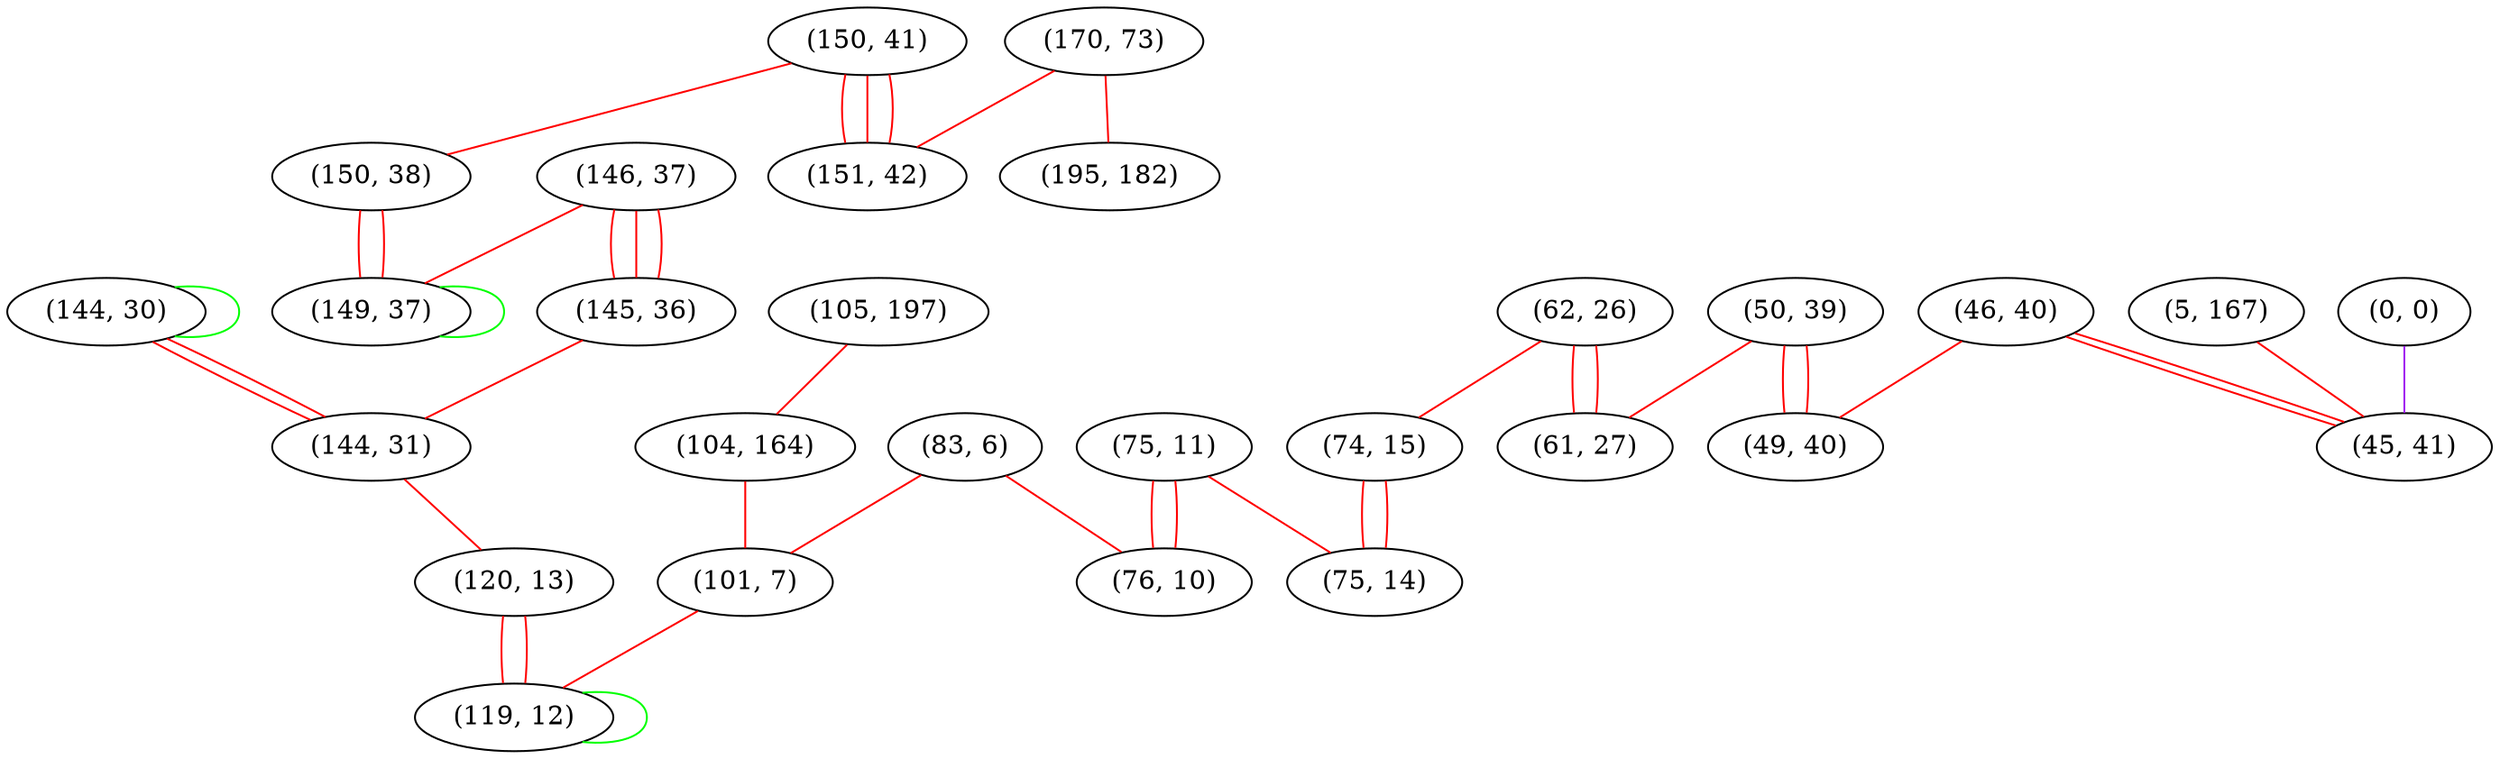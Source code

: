 graph "" {
"(83, 6)";
"(146, 37)";
"(0, 0)";
"(105, 197)";
"(170, 73)";
"(62, 26)";
"(195, 182)";
"(50, 39)";
"(150, 41)";
"(150, 38)";
"(46, 40)";
"(145, 36)";
"(104, 164)";
"(49, 40)";
"(101, 7)";
"(75, 11)";
"(144, 30)";
"(5, 167)";
"(74, 15)";
"(149, 37)";
"(75, 14)";
"(45, 41)";
"(151, 42)";
"(144, 31)";
"(120, 13)";
"(119, 12)";
"(76, 10)";
"(61, 27)";
"(83, 6)" -- "(76, 10)"  [color=red, key=0, weight=1];
"(83, 6)" -- "(101, 7)"  [color=red, key=0, weight=1];
"(146, 37)" -- "(149, 37)"  [color=red, key=0, weight=1];
"(146, 37)" -- "(145, 36)"  [color=red, key=0, weight=1];
"(146, 37)" -- "(145, 36)"  [color=red, key=1, weight=1];
"(146, 37)" -- "(145, 36)"  [color=red, key=2, weight=1];
"(0, 0)" -- "(45, 41)"  [color=purple, key=0, weight=4];
"(105, 197)" -- "(104, 164)"  [color=red, key=0, weight=1];
"(170, 73)" -- "(195, 182)"  [color=red, key=0, weight=1];
"(170, 73)" -- "(151, 42)"  [color=red, key=0, weight=1];
"(62, 26)" -- "(74, 15)"  [color=red, key=0, weight=1];
"(62, 26)" -- "(61, 27)"  [color=red, key=0, weight=1];
"(62, 26)" -- "(61, 27)"  [color=red, key=1, weight=1];
"(50, 39)" -- "(49, 40)"  [color=red, key=0, weight=1];
"(50, 39)" -- "(49, 40)"  [color=red, key=1, weight=1];
"(50, 39)" -- "(61, 27)"  [color=red, key=0, weight=1];
"(150, 41)" -- "(151, 42)"  [color=red, key=0, weight=1];
"(150, 41)" -- "(151, 42)"  [color=red, key=1, weight=1];
"(150, 41)" -- "(151, 42)"  [color=red, key=2, weight=1];
"(150, 41)" -- "(150, 38)"  [color=red, key=0, weight=1];
"(150, 38)" -- "(149, 37)"  [color=red, key=0, weight=1];
"(150, 38)" -- "(149, 37)"  [color=red, key=1, weight=1];
"(46, 40)" -- "(45, 41)"  [color=red, key=0, weight=1];
"(46, 40)" -- "(45, 41)"  [color=red, key=1, weight=1];
"(46, 40)" -- "(49, 40)"  [color=red, key=0, weight=1];
"(145, 36)" -- "(144, 31)"  [color=red, key=0, weight=1];
"(104, 164)" -- "(101, 7)"  [color=red, key=0, weight=1];
"(101, 7)" -- "(119, 12)"  [color=red, key=0, weight=1];
"(75, 11)" -- "(76, 10)"  [color=red, key=0, weight=1];
"(75, 11)" -- "(76, 10)"  [color=red, key=1, weight=1];
"(75, 11)" -- "(75, 14)"  [color=red, key=0, weight=1];
"(144, 30)" -- "(144, 30)"  [color=green, key=0, weight=2];
"(144, 30)" -- "(144, 31)"  [color=red, key=0, weight=1];
"(144, 30)" -- "(144, 31)"  [color=red, key=1, weight=1];
"(5, 167)" -- "(45, 41)"  [color=red, key=0, weight=1];
"(74, 15)" -- "(75, 14)"  [color=red, key=0, weight=1];
"(74, 15)" -- "(75, 14)"  [color=red, key=1, weight=1];
"(149, 37)" -- "(149, 37)"  [color=green, key=0, weight=2];
"(144, 31)" -- "(120, 13)"  [color=red, key=0, weight=1];
"(120, 13)" -- "(119, 12)"  [color=red, key=0, weight=1];
"(120, 13)" -- "(119, 12)"  [color=red, key=1, weight=1];
"(119, 12)" -- "(119, 12)"  [color=green, key=0, weight=2];
}
